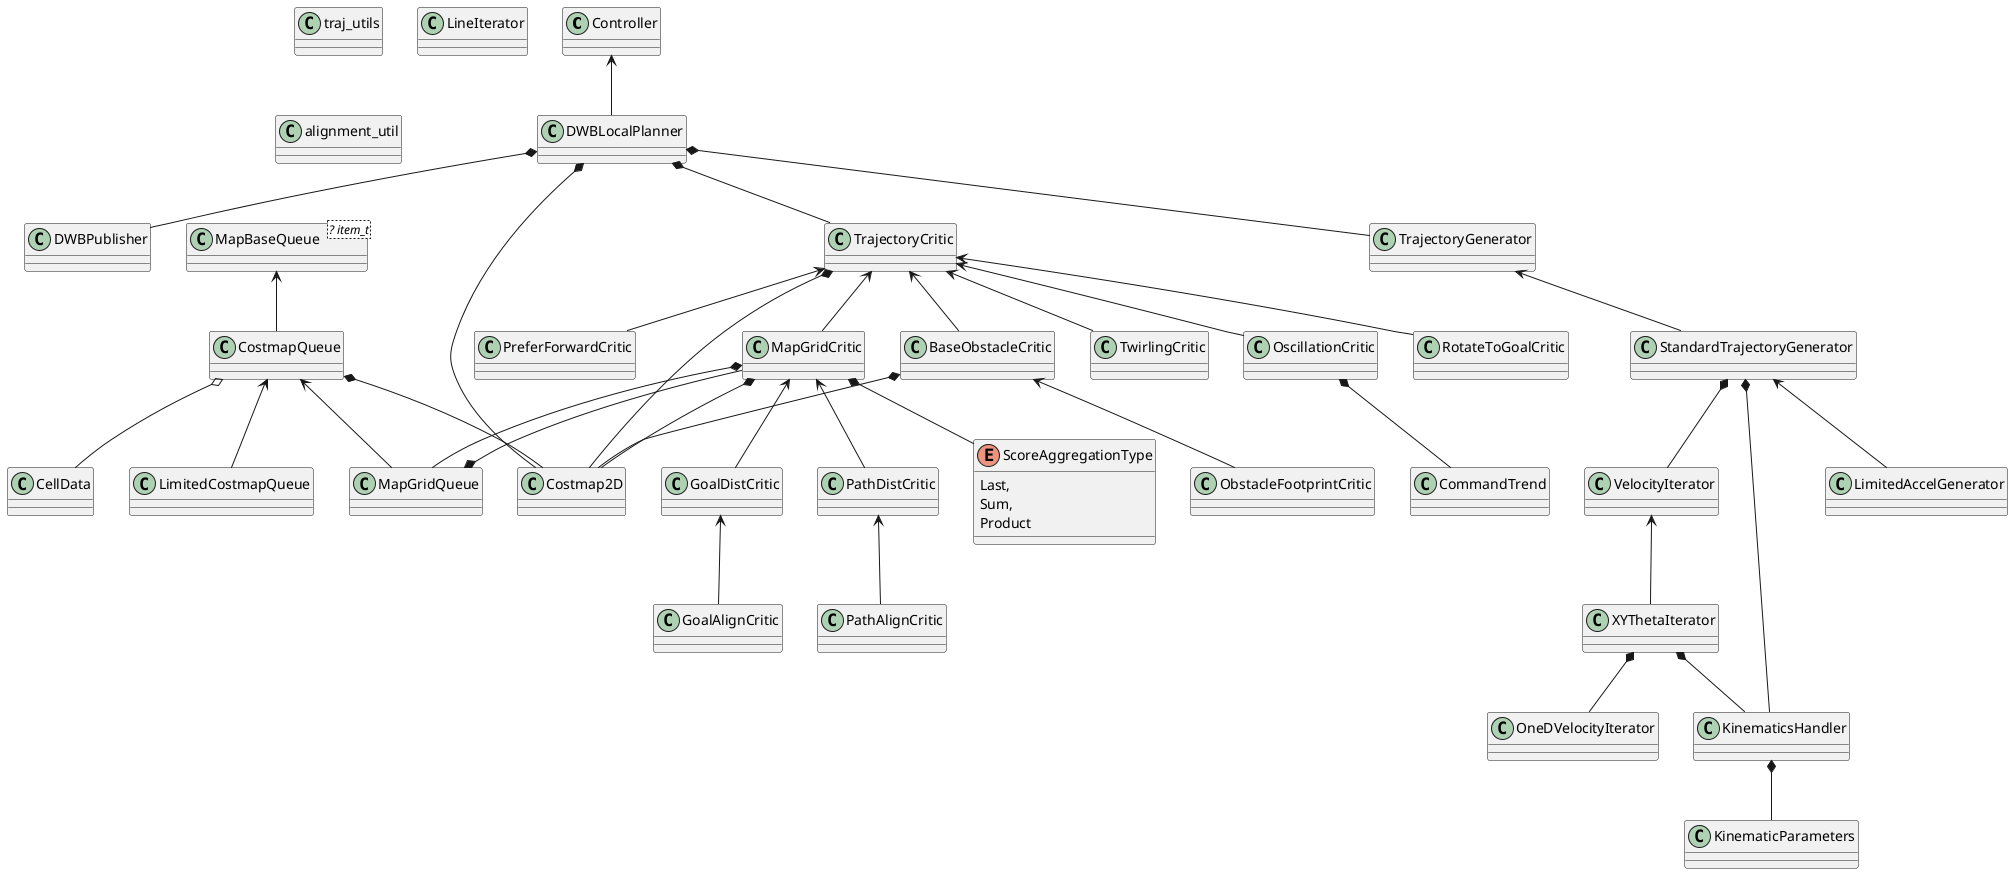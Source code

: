 @startuml
'https://plantuml.com/class-diagram
class Controller{
}

class MapBaseQueue<? item_t>{
}

class CellData{
}

class CostmapQueue{
}

class LimitedCostmapQueue{
}


MapBaseQueue <-- CostmapQueue
CostmapQueue o-- CellData
CostmapQueue *-- Costmap2D
CostmapQueue <-- LimitedCostmapQueue


class KinematicParameters
{
}

class KinematicsHandler
{
}

class OneDVelocityIterator{
}

class VelocityIterator{
}

class XYThetaIterator{
}

class StandardTrajectoryGenerator{
}
class LimitedAccelGenerator{
}

KinematicsHandler *-- KinematicParameters
VelocityIterator <-- XYThetaIterator
XYThetaIterator *-- KinematicsHandler
XYThetaIterator *-- OneDVelocityIterator
StandardTrajectoryGenerator *-- KinematicsHandler
StandardTrajectoryGenerator *-- VelocityIterator
StandardTrajectoryGenerator <-- LimitedAccelGenerator




class DWBLocalPlanner{
}

class DWBPublisher
{
}

class TrajectoryCritic
{
}

class TrajectoryGenerator{
}

class traj_utils
{
}
TrajectoryCritic *-- Costmap2D
DWBLocalPlanner *-- Costmap2D
DWBLocalPlanner *-- DWBPublisher
DWBLocalPlanner *-- TrajectoryCritic
DWBLocalPlanner *-- TrajectoryGenerator

class LineIterator{
}
class alignment_util{
}

class TwirlingCritic{
}

class RotateToGoalCritic{
}

class PreferForwardCritic{
}

class BaseObstacleCritic{
}

class ObstacleFootprintCritic{
}

class MapGridQueue{
}
enum ScoreAggregationType{
Last,
Sum,
Product
}

class MapGridCritic{
}

class GoalDistCritic{
}
class GoalAlignCritic{
}

class PathDistCritic{
}

class PathAlignCritic{
}

class CommandTrend{
}

class OscillationCritic{
}

OscillationCritic *-- CommandTrend
BaseObstacleCritic <-- ObstacleFootprintCritic
BaseObstacleCritic *-- Costmap2D
MapGridCritic *-- Costmap2D
MapGridCritic *-- ScoreAggregationType
MapGridCritic *-- MapGridQueue
MapGridQueue *-- MapGridCritic
MapGridCritic <-- GoalDistCritic
GoalDistCritic <-- GoalAlignCritic
MapGridCritic <-- PathDistCritic
PathDistCritic <-- PathAlignCritic


TrajectoryCritic <-- OscillationCritic
CostmapQueue <-- MapGridQueue
TrajectoryCritic <-- MapGridCritic
TrajectoryCritic <-- PreferForwardCritic
TrajectoryCritic <-- RotateToGoalCritic
TrajectoryCritic <-- TwirlingCritic
TrajectoryCritic <-- BaseObstacleCritic

TrajectoryGenerator <-- StandardTrajectoryGenerator
Controller <-- DWBLocalPlanner




@enduml